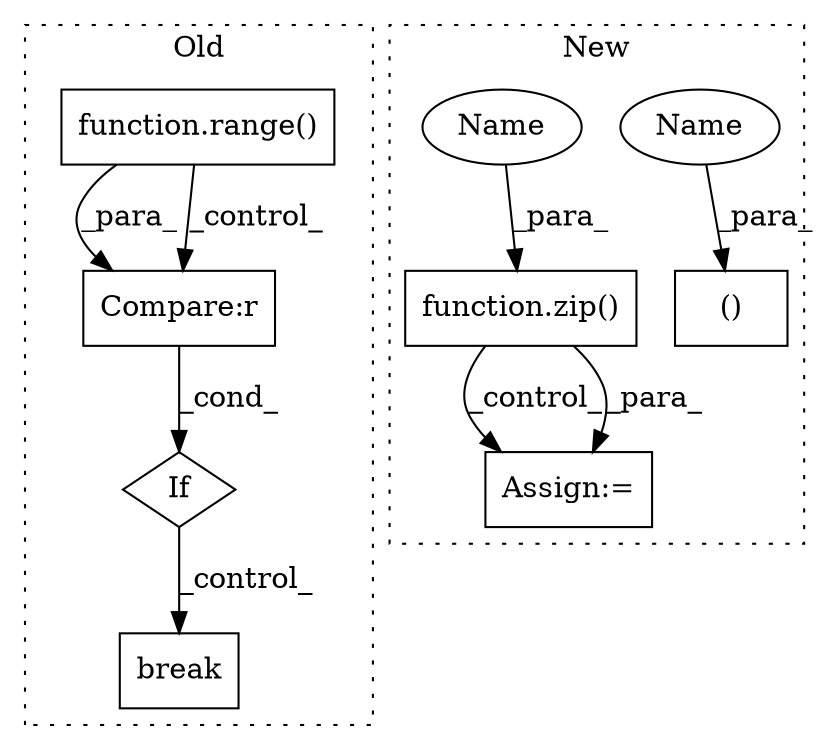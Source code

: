 digraph G {
subgraph cluster0 {
1 [label="break" a="94" s="5999" l="5" shape="box"];
3 [label="If" a="96" s="5944" l="3" shape="diamond"];
4 [label="Compare:r" a="40" s="5947" l="34" shape="box"];
6 [label="function.range()" a="75" s="5890,5908" l="6,1" shape="box"];
label = "Old";
style="dotted";
}
subgraph cluster1 {
2 [label="function.zip()" a="75" s="6220,6248" l="4,1" shape="box"];
5 [label="()" a="54" s="6133" l="13" shape="box"];
7 [label="Assign:=" a="68" s="6268" l="3" shape="box"];
8 [label="Name" a="87" s="6135" l="11" shape="ellipse"];
9 [label="Name" a="87" s="6237" l="11" shape="ellipse"];
label = "New";
style="dotted";
}
2 -> 7 [label="_control_"];
2 -> 7 [label="_para_"];
3 -> 1 [label="_control_"];
4 -> 3 [label="_cond_"];
6 -> 4 [label="_para_"];
6 -> 4 [label="_control_"];
8 -> 5 [label="_para_"];
9 -> 2 [label="_para_"];
}